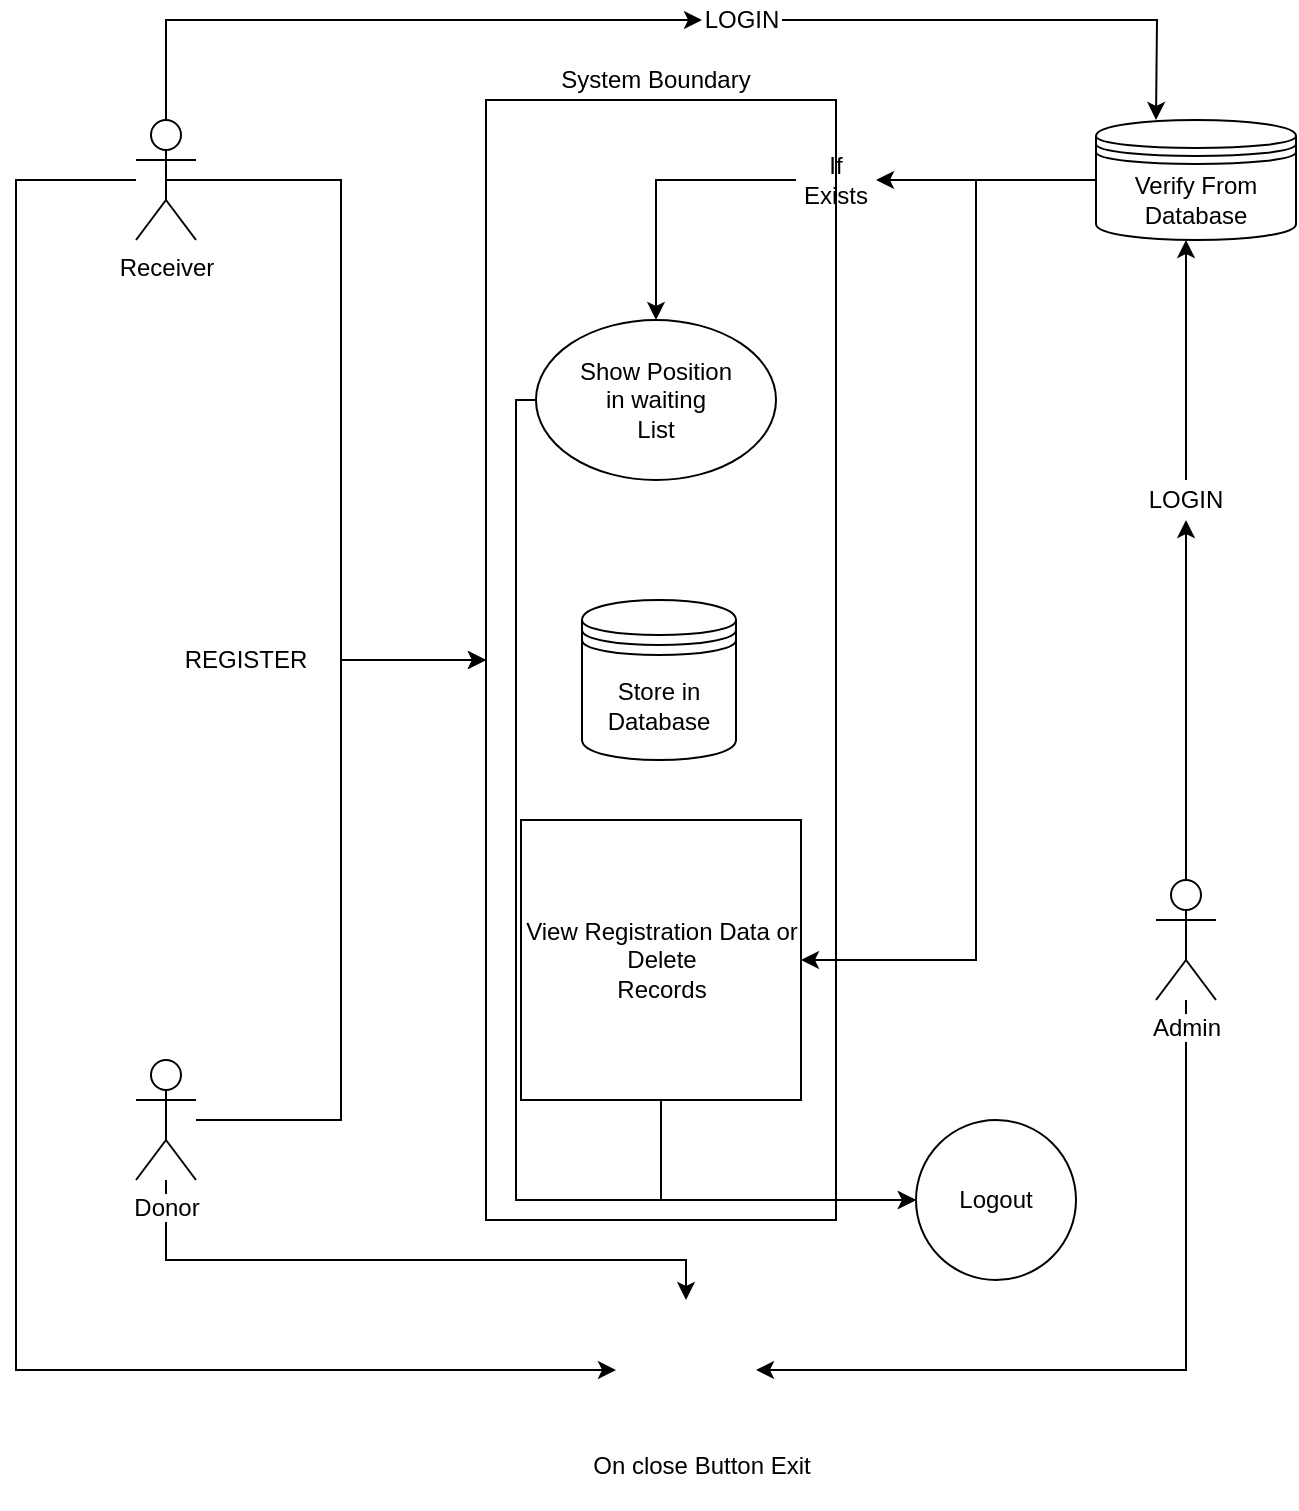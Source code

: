 <mxfile version="12.0.0" type="github" pages="1"><diagram id="yNcjj6rE5NRQhuEmVfeL" name="Page-1"><mxGraphModel dx="2191" dy="762" grid="1" gridSize="10" guides="1" tooltips="1" connect="1" arrows="1" fold="1" page="1" pageScale="1" pageWidth="850" pageHeight="1100" math="0" shadow="0"><root><mxCell id="0"/><mxCell id="1" parent="0"/><mxCell id="TwBstK7CAk0iu4U5GZg--1" style="edgeStyle=orthogonalEdgeStyle;rounded=0;orthogonalLoop=1;jettySize=auto;html=1;exitX=0.5;exitY=0.5;exitDx=0;exitDy=0;exitPerimeter=0;entryX=0;entryY=0.5;entryDx=0;entryDy=0;" edge="1" parent="1" source="TwBstK7CAk0iu4U5GZg--4" target="TwBstK7CAk0iu4U5GZg--10"><mxGeometry relative="1" as="geometry"/></mxCell><mxCell id="TwBstK7CAk0iu4U5GZg--2" style="edgeStyle=orthogonalEdgeStyle;rounded=0;orthogonalLoop=1;jettySize=auto;html=1;exitX=0.5;exitY=0;exitDx=0;exitDy=0;exitPerimeter=0;entryX=0;entryY=0.5;entryDx=0;entryDy=0;" edge="1" parent="1" source="TwBstK7CAk0iu4U5GZg--4" target="TwBstK7CAk0iu4U5GZg--18"><mxGeometry relative="1" as="geometry"/></mxCell><mxCell id="TwBstK7CAk0iu4U5GZg--3" style="edgeStyle=orthogonalEdgeStyle;rounded=0;orthogonalLoop=1;jettySize=auto;html=1;" edge="1" parent="1" source="TwBstK7CAk0iu4U5GZg--4" target="TwBstK7CAk0iu4U5GZg--28"><mxGeometry relative="1" as="geometry"><Array as="points"><mxPoint y="90"/><mxPoint y="685"/></Array></mxGeometry></mxCell><mxCell id="TwBstK7CAk0iu4U5GZg--4" value="Receiver" style="shape=umlActor;verticalLabelPosition=bottom;labelBackgroundColor=#ffffff;verticalAlign=top;html=1;outlineConnect=0;" vertex="1" parent="1"><mxGeometry x="60" y="60" width="30" height="60" as="geometry"/></mxCell><mxCell id="TwBstK7CAk0iu4U5GZg--5" style="edgeStyle=orthogonalEdgeStyle;rounded=0;orthogonalLoop=1;jettySize=auto;html=1;entryX=0;entryY=0.5;entryDx=0;entryDy=0;" edge="1" parent="1" source="TwBstK7CAk0iu4U5GZg--7" target="TwBstK7CAk0iu4U5GZg--10"><mxGeometry relative="1" as="geometry"/></mxCell><mxCell id="TwBstK7CAk0iu4U5GZg--6" style="edgeStyle=orthogonalEdgeStyle;rounded=0;orthogonalLoop=1;jettySize=auto;html=1;entryX=0.5;entryY=0;entryDx=0;entryDy=0;" edge="1" parent="1" source="TwBstK7CAk0iu4U5GZg--7" target="TwBstK7CAk0iu4U5GZg--28"><mxGeometry relative="1" as="geometry"><Array as="points"><mxPoint x="75" y="630"/><mxPoint x="335" y="630"/></Array></mxGeometry></mxCell><mxCell id="TwBstK7CAk0iu4U5GZg--7" value="Donor" style="shape=umlActor;verticalLabelPosition=bottom;labelBackgroundColor=#ffffff;verticalAlign=top;html=1;outlineConnect=0;" vertex="1" parent="1"><mxGeometry x="60" y="530" width="30" height="60" as="geometry"/></mxCell><mxCell id="TwBstK7CAk0iu4U5GZg--8" style="edgeStyle=orthogonalEdgeStyle;rounded=0;orthogonalLoop=1;jettySize=auto;html=1;entryX=1;entryY=0.5;entryDx=0;entryDy=0;" edge="1" parent="1" source="TwBstK7CAk0iu4U5GZg--9" target="TwBstK7CAk0iu4U5GZg--28"><mxGeometry relative="1" as="geometry"><Array as="points"><mxPoint x="585" y="685"/></Array></mxGeometry></mxCell><mxCell id="TwBstK7CAk0iu4U5GZg--9" value="Admin" style="shape=umlActor;verticalLabelPosition=bottom;labelBackgroundColor=#ffffff;verticalAlign=top;html=1;outlineConnect=0;" vertex="1" parent="1"><mxGeometry x="570" y="440" width="30" height="60" as="geometry"/></mxCell><mxCell id="TwBstK7CAk0iu4U5GZg--10" value="" style="rounded=0;whiteSpace=wrap;html=1;" vertex="1" parent="1"><mxGeometry x="235" y="50" width="175" height="560" as="geometry"/></mxCell><mxCell id="TwBstK7CAk0iu4U5GZg--11" value="REGISTER" style="text;html=1;strokeColor=none;fillColor=none;align=center;verticalAlign=middle;whiteSpace=wrap;rounded=0;" vertex="1" parent="1"><mxGeometry x="90" y="320" width="50" height="20" as="geometry"/></mxCell><mxCell id="TwBstK7CAk0iu4U5GZg--12" value="System Boundary" style="text;html=1;strokeColor=none;fillColor=none;align=center;verticalAlign=middle;whiteSpace=wrap;rounded=0;" vertex="1" parent="1"><mxGeometry x="230" y="20" width="180" height="40" as="geometry"/></mxCell><mxCell id="TwBstK7CAk0iu4U5GZg--13" style="edgeStyle=orthogonalEdgeStyle;rounded=0;orthogonalLoop=1;jettySize=auto;html=1;" edge="1" parent="1" source="TwBstK7CAk0iu4U5GZg--16" target="TwBstK7CAk0iu4U5GZg--15"><mxGeometry relative="1" as="geometry"/></mxCell><mxCell id="TwBstK7CAk0iu4U5GZg--14" style="edgeStyle=orthogonalEdgeStyle;rounded=0;orthogonalLoop=1;jettySize=auto;html=1;" edge="1" parent="1" source="TwBstK7CAk0iu4U5GZg--15" target="TwBstK7CAk0iu4U5GZg--30"><mxGeometry relative="1" as="geometry"><Array as="points"><mxPoint x="250" y="200"/><mxPoint x="250" y="600"/></Array></mxGeometry></mxCell><mxCell id="TwBstK7CAk0iu4U5GZg--15" value="&lt;div&gt;Show Position&lt;/div&gt;&lt;div&gt;in waiting &lt;br&gt;&lt;/div&gt;&lt;div&gt;List&lt;br&gt;&lt;/div&gt;" style="ellipse;whiteSpace=wrap;html=1;" vertex="1" parent="1"><mxGeometry x="260" y="160" width="120" height="80" as="geometry"/></mxCell><mxCell id="TwBstK7CAk0iu4U5GZg--16" value="If Exists" style="text;html=1;strokeColor=none;fillColor=none;align=center;verticalAlign=middle;whiteSpace=wrap;rounded=0;" vertex="1" parent="1"><mxGeometry x="390" y="80" width="40" height="20" as="geometry"/></mxCell><mxCell id="TwBstK7CAk0iu4U5GZg--17" style="edgeStyle=orthogonalEdgeStyle;rounded=0;orthogonalLoop=1;jettySize=auto;html=1;" edge="1" parent="1" source="TwBstK7CAk0iu4U5GZg--18"><mxGeometry relative="1" as="geometry"><mxPoint x="570" y="60" as="targetPoint"/></mxGeometry></mxCell><mxCell id="TwBstK7CAk0iu4U5GZg--18" value="LOGIN" style="text;html=1;strokeColor=none;fillColor=none;align=center;verticalAlign=middle;whiteSpace=wrap;rounded=0;" vertex="1" parent="1"><mxGeometry x="343" width="40" height="20" as="geometry"/></mxCell><mxCell id="TwBstK7CAk0iu4U5GZg--19" value="Store in Database" style="shape=datastore;whiteSpace=wrap;html=1;" vertex="1" parent="1"><mxGeometry x="283" y="300" width="77" height="80" as="geometry"/></mxCell><mxCell id="TwBstK7CAk0iu4U5GZg--20" style="edgeStyle=orthogonalEdgeStyle;rounded=0;orthogonalLoop=1;jettySize=auto;html=1;" edge="1" parent="1" source="TwBstK7CAk0iu4U5GZg--22" target="TwBstK7CAk0iu4U5GZg--16"><mxGeometry relative="1" as="geometry"/></mxCell><mxCell id="TwBstK7CAk0iu4U5GZg--21" style="edgeStyle=orthogonalEdgeStyle;rounded=0;orthogonalLoop=1;jettySize=auto;html=1;" edge="1" parent="1" source="TwBstK7CAk0iu4U5GZg--22" target="TwBstK7CAk0iu4U5GZg--27"><mxGeometry relative="1" as="geometry"><Array as="points"><mxPoint x="480" y="90"/><mxPoint x="480" y="480"/></Array></mxGeometry></mxCell><mxCell id="TwBstK7CAk0iu4U5GZg--22" value="Verify From Database" style="shape=datastore;whiteSpace=wrap;html=1;" vertex="1" parent="1"><mxGeometry x="540" y="60" width="100" height="60" as="geometry"/></mxCell><mxCell id="TwBstK7CAk0iu4U5GZg--32" style="edgeStyle=orthogonalEdgeStyle;rounded=0;orthogonalLoop=1;jettySize=auto;html=1;" edge="1" parent="1" source="TwBstK7CAk0iu4U5GZg--24"><mxGeometry relative="1" as="geometry"><mxPoint x="585" y="120" as="targetPoint"/></mxGeometry></mxCell><mxCell id="TwBstK7CAk0iu4U5GZg--24" value="LOGIN" style="text;html=1;strokeColor=none;fillColor=none;align=center;verticalAlign=middle;whiteSpace=wrap;rounded=0;" vertex="1" parent="1"><mxGeometry x="565" y="240" width="40" height="20" as="geometry"/></mxCell><mxCell id="TwBstK7CAk0iu4U5GZg--25" style="edgeStyle=orthogonalEdgeStyle;rounded=0;orthogonalLoop=1;jettySize=auto;html=1;entryX=0.5;entryY=1;entryDx=0;entryDy=0;" edge="1" parent="1" source="TwBstK7CAk0iu4U5GZg--9" target="TwBstK7CAk0iu4U5GZg--24"><mxGeometry relative="1" as="geometry"><mxPoint x="590" y="440" as="sourcePoint"/><mxPoint x="590" y="120" as="targetPoint"/><Array as="points"><mxPoint x="585" y="400"/><mxPoint x="585" y="400"/></Array></mxGeometry></mxCell><mxCell id="TwBstK7CAk0iu4U5GZg--26" style="edgeStyle=orthogonalEdgeStyle;rounded=0;orthogonalLoop=1;jettySize=auto;html=1;" edge="1" parent="1" source="TwBstK7CAk0iu4U5GZg--27" target="TwBstK7CAk0iu4U5GZg--30"><mxGeometry relative="1" as="geometry"><Array as="points"><mxPoint x="323" y="600"/></Array></mxGeometry></mxCell><mxCell id="TwBstK7CAk0iu4U5GZg--27" value="&lt;div&gt;View Registration Data or &lt;br&gt;&lt;/div&gt;&lt;div&gt;Delete &lt;br&gt;&lt;/div&gt;&lt;div&gt;Records&lt;br&gt;&lt;/div&gt;" style="whiteSpace=wrap;html=1;aspect=fixed;" vertex="1" parent="1"><mxGeometry x="252.5" y="410" width="140" height="140" as="geometry"/></mxCell><mxCell id="TwBstK7CAk0iu4U5GZg--28" value="" style="shape=image;html=1;verticalAlign=top;verticalLabelPosition=bottom;labelBackgroundColor=#ffffff;imageAspect=0;aspect=fixed;image=https://cdn3.iconfinder.com/data/icons/eightyshades/512/18_Close-128.png" vertex="1" parent="1"><mxGeometry x="300" y="650" width="70" height="70" as="geometry"/></mxCell><mxCell id="TwBstK7CAk0iu4U5GZg--30" value="Logout" style="ellipse;whiteSpace=wrap;html=1;aspect=fixed;" vertex="1" parent="1"><mxGeometry x="450" y="560" width="80" height="80" as="geometry"/></mxCell><mxCell id="TwBstK7CAk0iu4U5GZg--31" value="&lt;div&gt;On close Button Exit&lt;/div&gt;&lt;div&gt;&lt;br&gt;&lt;/div&gt;" style="text;html=1;strokeColor=none;fillColor=none;align=center;verticalAlign=middle;whiteSpace=wrap;rounded=0;" vertex="1" parent="1"><mxGeometry x="253" y="730" width="180" height="20" as="geometry"/></mxCell></root></mxGraphModel></diagram></mxfile>